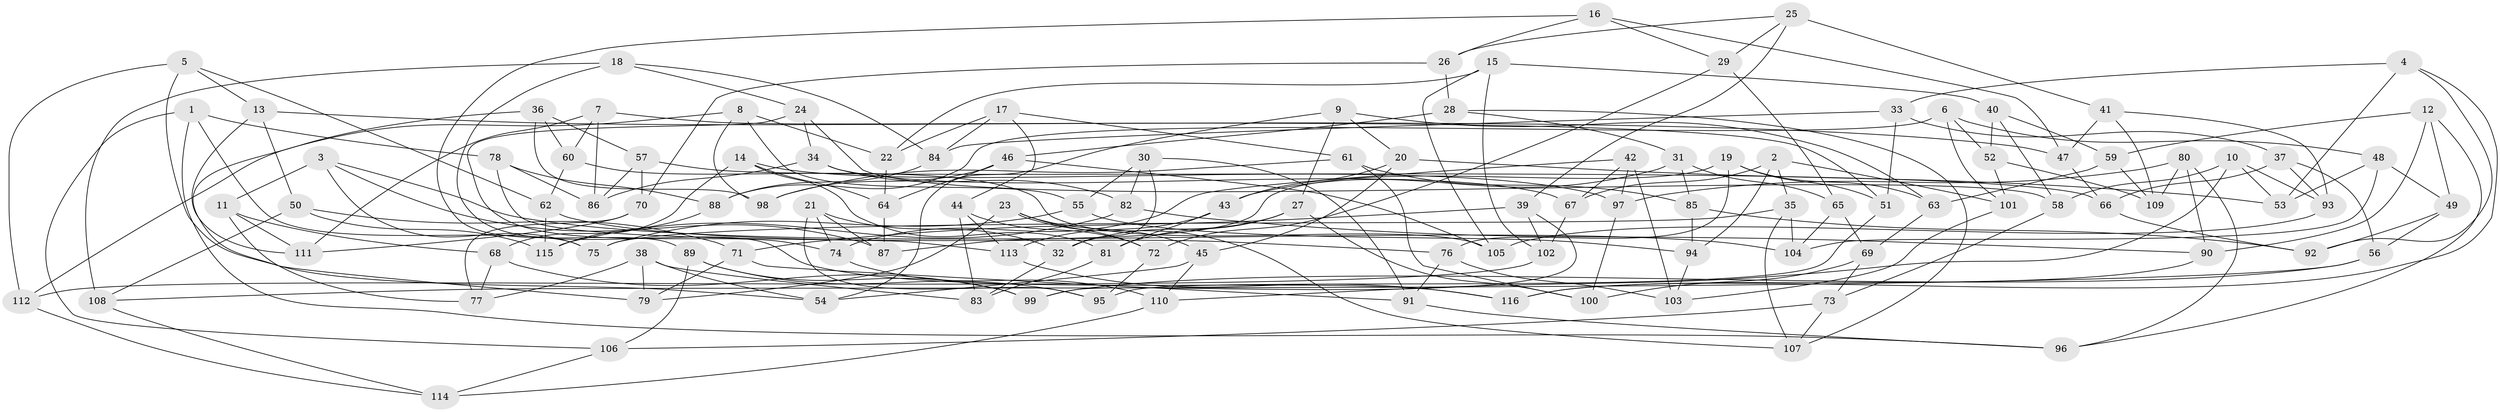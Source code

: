 // Generated by graph-tools (version 1.1) at 2025/16/03/09/25 04:16:43]
// undirected, 116 vertices, 232 edges
graph export_dot {
graph [start="1"]
  node [color=gray90,style=filled];
  1;
  2;
  3;
  4;
  5;
  6;
  7;
  8;
  9;
  10;
  11;
  12;
  13;
  14;
  15;
  16;
  17;
  18;
  19;
  20;
  21;
  22;
  23;
  24;
  25;
  26;
  27;
  28;
  29;
  30;
  31;
  32;
  33;
  34;
  35;
  36;
  37;
  38;
  39;
  40;
  41;
  42;
  43;
  44;
  45;
  46;
  47;
  48;
  49;
  50;
  51;
  52;
  53;
  54;
  55;
  56;
  57;
  58;
  59;
  60;
  61;
  62;
  63;
  64;
  65;
  66;
  67;
  68;
  69;
  70;
  71;
  72;
  73;
  74;
  75;
  76;
  77;
  78;
  79;
  80;
  81;
  82;
  83;
  84;
  85;
  86;
  87;
  88;
  89;
  90;
  91;
  92;
  93;
  94;
  95;
  96;
  97;
  98;
  99;
  100;
  101;
  102;
  103;
  104;
  105;
  106;
  107;
  108;
  109;
  110;
  111;
  112;
  113;
  114;
  115;
  116;
  1 -- 78;
  1 -- 106;
  1 -- 75;
  1 -- 96;
  2 -- 67;
  2 -- 35;
  2 -- 101;
  2 -- 94;
  3 -- 75;
  3 -- 104;
  3 -- 11;
  3 -- 87;
  4 -- 92;
  4 -- 33;
  4 -- 53;
  4 -- 116;
  5 -- 112;
  5 -- 54;
  5 -- 13;
  5 -- 62;
  6 -- 48;
  6 -- 52;
  6 -- 88;
  6 -- 101;
  7 -- 111;
  7 -- 60;
  7 -- 86;
  7 -- 51;
  8 -- 98;
  8 -- 55;
  8 -- 112;
  8 -- 22;
  9 -- 27;
  9 -- 20;
  9 -- 63;
  9 -- 54;
  10 -- 58;
  10 -- 53;
  10 -- 93;
  10 -- 110;
  11 -- 77;
  11 -- 68;
  11 -- 111;
  12 -- 49;
  12 -- 59;
  12 -- 96;
  12 -- 90;
  13 -- 111;
  13 -- 47;
  13 -- 50;
  14 -- 68;
  14 -- 97;
  14 -- 64;
  14 -- 81;
  15 -- 105;
  15 -- 22;
  15 -- 102;
  15 -- 40;
  16 -- 29;
  16 -- 26;
  16 -- 47;
  16 -- 89;
  17 -- 44;
  17 -- 84;
  17 -- 61;
  17 -- 22;
  18 -- 116;
  18 -- 24;
  18 -- 84;
  18 -- 108;
  19 -- 63;
  19 -- 51;
  19 -- 87;
  19 -- 76;
  20 -- 53;
  20 -- 43;
  20 -- 45;
  21 -- 95;
  21 -- 87;
  21 -- 32;
  21 -- 74;
  22 -- 64;
  23 -- 79;
  23 -- 72;
  23 -- 107;
  23 -- 45;
  24 -- 74;
  24 -- 58;
  24 -- 34;
  25 -- 29;
  25 -- 26;
  25 -- 39;
  25 -- 41;
  26 -- 28;
  26 -- 70;
  27 -- 100;
  27 -- 32;
  27 -- 81;
  28 -- 31;
  28 -- 46;
  28 -- 107;
  29 -- 65;
  29 -- 72;
  30 -- 55;
  30 -- 82;
  30 -- 91;
  30 -- 32;
  31 -- 65;
  31 -- 43;
  31 -- 85;
  32 -- 83;
  33 -- 37;
  33 -- 84;
  33 -- 51;
  34 -- 82;
  34 -- 67;
  34 -- 86;
  35 -- 107;
  35 -- 104;
  35 -- 75;
  36 -- 79;
  36 -- 60;
  36 -- 98;
  36 -- 57;
  37 -- 56;
  37 -- 66;
  37 -- 93;
  38 -- 77;
  38 -- 54;
  38 -- 83;
  38 -- 79;
  39 -- 102;
  39 -- 99;
  39 -- 71;
  40 -- 52;
  40 -- 59;
  40 -- 58;
  41 -- 109;
  41 -- 47;
  41 -- 93;
  42 -- 97;
  42 -- 103;
  42 -- 74;
  42 -- 67;
  43 -- 81;
  43 -- 113;
  44 -- 72;
  44 -- 113;
  44 -- 83;
  45 -- 110;
  45 -- 54;
  46 -- 105;
  46 -- 64;
  46 -- 98;
  47 -- 66;
  48 -- 53;
  48 -- 104;
  48 -- 49;
  49 -- 56;
  49 -- 92;
  50 -- 71;
  50 -- 108;
  50 -- 115;
  51 -- 95;
  52 -- 101;
  52 -- 109;
  55 -- 75;
  55 -- 94;
  56 -- 108;
  56 -- 99;
  57 -- 86;
  57 -- 66;
  57 -- 70;
  58 -- 73;
  59 -- 63;
  59 -- 109;
  60 -- 62;
  60 -- 105;
  61 -- 100;
  61 -- 98;
  61 -- 85;
  62 -- 115;
  62 -- 76;
  63 -- 69;
  64 -- 87;
  65 -- 69;
  65 -- 104;
  66 -- 92;
  67 -- 102;
  68 -- 99;
  68 -- 77;
  69 -- 73;
  69 -- 100;
  70 -- 77;
  70 -- 111;
  71 -- 91;
  71 -- 79;
  72 -- 95;
  73 -- 106;
  73 -- 107;
  74 -- 110;
  76 -- 103;
  76 -- 91;
  78 -- 113;
  78 -- 86;
  78 -- 88;
  80 -- 90;
  80 -- 109;
  80 -- 97;
  80 -- 96;
  81 -- 83;
  82 -- 90;
  82 -- 115;
  84 -- 88;
  85 -- 94;
  85 -- 92;
  88 -- 115;
  89 -- 99;
  89 -- 95;
  89 -- 106;
  90 -- 116;
  91 -- 96;
  93 -- 105;
  94 -- 103;
  97 -- 100;
  101 -- 103;
  102 -- 112;
  106 -- 114;
  108 -- 114;
  110 -- 114;
  112 -- 114;
  113 -- 116;
}
